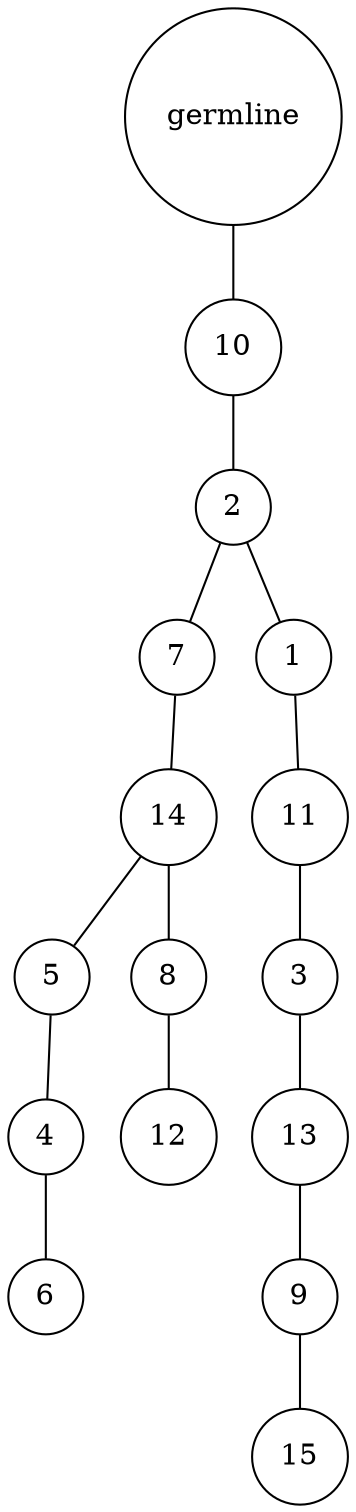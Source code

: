 graph {
	rankdir=UD;
	splines=line;
	node [shape=circle]
	"0x7ff54fa61f10" [label="germline"];
	"0x7ff54fa61f40" [label="10"];
	"0x7ff54fa61f10" -- "0x7ff54fa61f40" ;
	"0x7ff54fa61f70" [label="2"];
	"0x7ff54fa61f40" -- "0x7ff54fa61f70" ;
	"0x7ff54fa61fa0" [label="7"];
	"0x7ff54fa61f70" -- "0x7ff54fa61fa0" ;
	"0x7ff54fa61fd0" [label="14"];
	"0x7ff54fa61fa0" -- "0x7ff54fa61fd0" ;
	"0x7ff57a676040" [label="5"];
	"0x7ff54fa61fd0" -- "0x7ff57a676040" ;
	"0x7ff57a676070" [label="4"];
	"0x7ff57a676040" -- "0x7ff57a676070" ;
	"0x7ff57a6760a0" [label="6"];
	"0x7ff57a676070" -- "0x7ff57a6760a0" ;
	"0x7ff57a6760d0" [label="8"];
	"0x7ff54fa61fd0" -- "0x7ff57a6760d0" ;
	"0x7ff57a676100" [label="12"];
	"0x7ff57a6760d0" -- "0x7ff57a676100" ;
	"0x7ff57a676130" [label="1"];
	"0x7ff54fa61f70" -- "0x7ff57a676130" ;
	"0x7ff57a676160" [label="11"];
	"0x7ff57a676130" -- "0x7ff57a676160" ;
	"0x7ff57a676190" [label="3"];
	"0x7ff57a676160" -- "0x7ff57a676190" ;
	"0x7ff57a6761c0" [label="13"];
	"0x7ff57a676190" -- "0x7ff57a6761c0" ;
	"0x7ff57a6761f0" [label="9"];
	"0x7ff57a6761c0" -- "0x7ff57a6761f0" ;
	"0x7ff57a676220" [label="15"];
	"0x7ff57a6761f0" -- "0x7ff57a676220" ;
}
